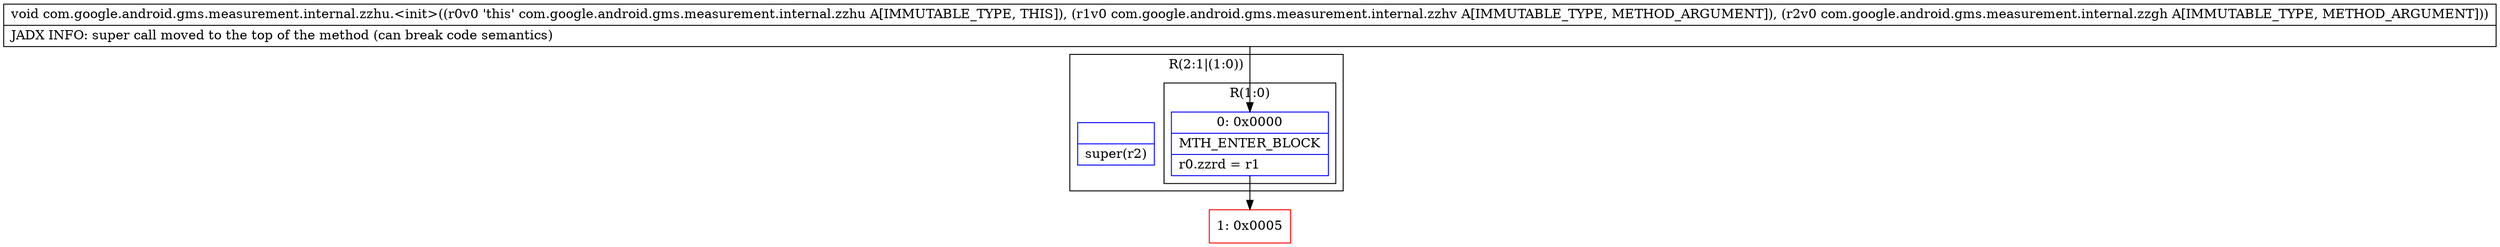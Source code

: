 digraph "CFG forcom.google.android.gms.measurement.internal.zzhu.\<init\>(Lcom\/google\/android\/gms\/measurement\/internal\/zzhv;Lcom\/google\/android\/gms\/measurement\/internal\/zzgh;)V" {
subgraph cluster_Region_242239353 {
label = "R(2:1|(1:0))";
node [shape=record,color=blue];
Node_InsnContainer_239506412 [shape=record,label="{|super(r2)\l}"];
subgraph cluster_Region_1582730020 {
label = "R(1:0)";
node [shape=record,color=blue];
Node_0 [shape=record,label="{0\:\ 0x0000|MTH_ENTER_BLOCK\l|r0.zzrd = r1\l}"];
}
}
Node_1 [shape=record,color=red,label="{1\:\ 0x0005}"];
MethodNode[shape=record,label="{void com.google.android.gms.measurement.internal.zzhu.\<init\>((r0v0 'this' com.google.android.gms.measurement.internal.zzhu A[IMMUTABLE_TYPE, THIS]), (r1v0 com.google.android.gms.measurement.internal.zzhv A[IMMUTABLE_TYPE, METHOD_ARGUMENT]), (r2v0 com.google.android.gms.measurement.internal.zzgh A[IMMUTABLE_TYPE, METHOD_ARGUMENT]))  | JADX INFO: super call moved to the top of the method (can break code semantics)\l}"];
MethodNode -> Node_0;
Node_0 -> Node_1;
}

